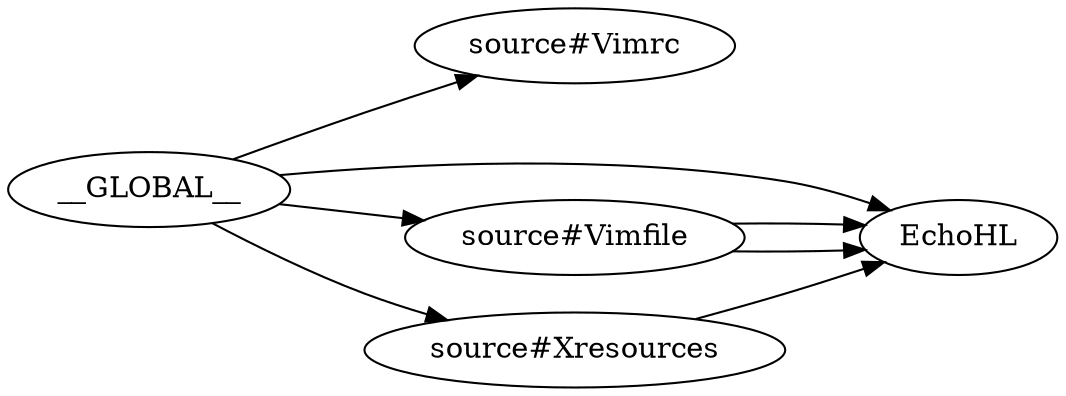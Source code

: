 digraph V {
rankdir=LR
"__GLOBAL__" -> "source#Vimrc";
"__GLOBAL__" -> "EchoHL";
"__GLOBAL__" -> "source#Vimfile";
"__GLOBAL__" -> "source#Xresources";
"source#Xresources" -> "EchoHL";
"source#Vimfile" -> "EchoHL";
"source#Vimfile" -> "EchoHL";
}
